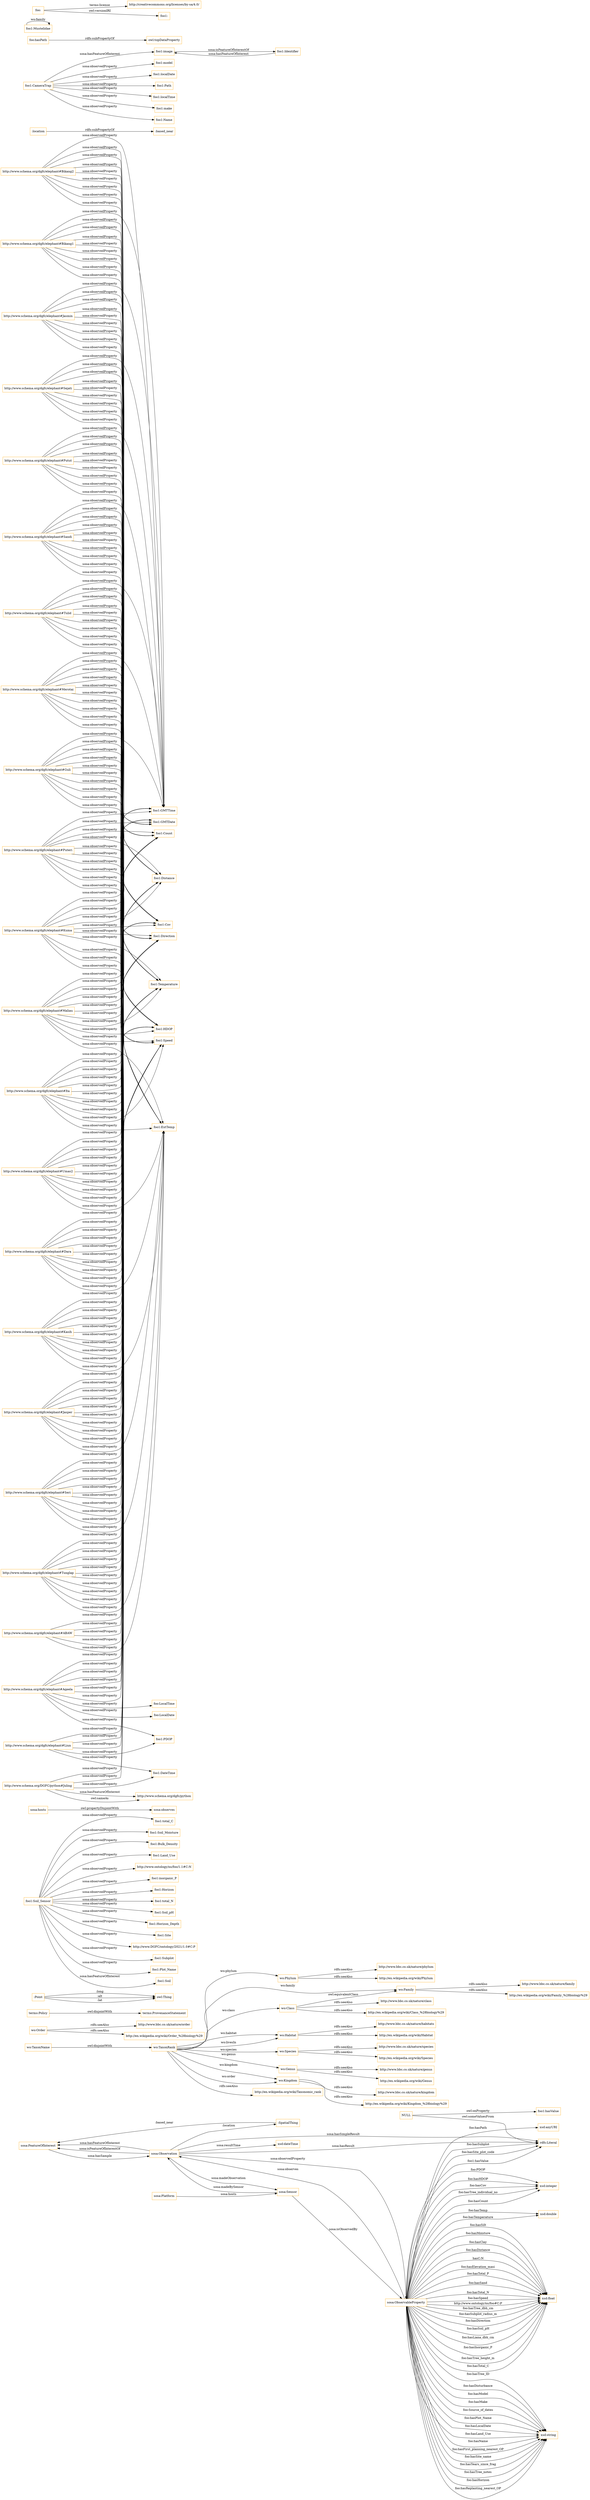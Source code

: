 digraph ar2dtool_diagram { 
rankdir=LR;
size="1501"
node [shape = rectangle, color="orange"]; "sosa:FeatureOfInterest" "wo:Phylum" "wo:Order" "wo:Family" "wo:Habitat" "terms:Policy" "sosa:Platform" ":SpatialThing" "sosa:Observation" "terms:ProvenanceStatement" "wo:TaxonName" "sosa:ObservableProperty" "wo:Species" "sosa:Sensor" "wo:TaxonRank" "wo:Genus" "wo:Class" ":Point" "wo:Kingdom" ; /*classes style*/
	"foo1:Soil_Sensor" -> "foo1:total_C" [ label = "sosa:observedProperty" ];
	"foo1:Soil_Sensor" -> "foo1:Soil_Moisture" [ label = "sosa:observedProperty" ];
	"foo1:Soil_Sensor" -> "foo1:Bulk_Density" [ label = "sosa:observedProperty" ];
	"foo1:Soil_Sensor" -> "foo1:Land_Use" [ label = "sosa:observedProperty" ];
	"foo1:Soil_Sensor" -> "http://www.ontology/ns/foo/1.1#C:N" [ label = "sosa:observedProperty" ];
	"foo1:Soil_Sensor" -> "foo1:inorganic_P" [ label = "sosa:observedProperty" ];
	"foo1:Soil_Sensor" -> "foo1:Horizon" [ label = "sosa:observedProperty" ];
	"foo1:Soil_Sensor" -> "foo1:total_N" [ label = "sosa:observedProperty" ];
	"foo1:Soil_Sensor" -> "foo1:Soil_pH" [ label = "sosa:observedProperty" ];
	"foo1:Soil_Sensor" -> "foo1:Horizon_Depth" [ label = "sosa:observedProperty" ];
	"foo1:Soil_Sensor" -> "foo1:Site" [ label = "sosa:observedProperty" ];
	"foo1:Soil_Sensor" -> "http://www.DGFC/ontology/2021/1.0#C:P" [ label = "sosa:observedProperty" ];
	"foo1:Soil_Sensor" -> "foo1:Subplot" [ label = "sosa:observedProperty" ];
	"foo1:Soil_Sensor" -> "foo1:Plot_Name" [ label = "sosa:observedProperty" ];
	"foo1:Soil_Sensor" -> "foo1:Soil" [ label = "sosa:hasFeatureOfInterest" ];
	"sosa:hosts" -> "sosa:observes" [ label = "owl:propertyDisjointWith" ];
	"wo:Kingdom" -> "http://www.bbc.co.uk/nature/kingdom" [ label = "rdfs:seeAlso" ];
	"wo:Kingdom" -> "http://en.wikipedia.org/wiki/Kingdom_%28biology%29" [ label = "rdfs:seeAlso" ];
	"http://www.schema.org/dgfc/elephant#Ita" -> "foo1:Distance" [ label = "sosa:observedProperty" ];
	"http://www.schema.org/dgfc/elephant#Ita" -> "foo1:GMTDate" [ label = "sosa:observedProperty" ];
	"http://www.schema.org/dgfc/elephant#Ita" -> "foo1:HDOP" [ label = "sosa:observedProperty" ];
	"http://www.schema.org/dgfc/elephant#Ita" -> "foo1:Cov" [ label = "sosa:observedProperty" ];
	"http://www.schema.org/dgfc/elephant#Ita" -> "foo1:ExtTemp" [ label = "sosa:observedProperty" ];
	"http://www.schema.org/dgfc/elephant#Ita" -> "foo1:Direction" [ label = "sosa:observedProperty" ];
	"http://www.schema.org/dgfc/elephant#Ita" -> "foo1:Count" [ label = "sosa:observedProperty" ];
	"http://www.schema.org/dgfc/elephant#Ita" -> "foo1:GMTTime" [ label = "sosa:observedProperty" ];
	"http://www.schema.org/dgfc/elephant#Ita" -> "foo1:Speed" [ label = "sosa:observedProperty" ];
	"http://www.schema.org/dgfc/elephant#Ita" -> "foo1:Temperature" [ label = "sosa:observedProperty" ];
	"http://www.schema.org/dgfc/elephant#Bikang2" -> "foo1:Speed" [ label = "sosa:observedProperty" ];
	"http://www.schema.org/dgfc/elephant#Bikang2" -> "foo1:Cov" [ label = "sosa:observedProperty" ];
	"http://www.schema.org/dgfc/elephant#Bikang2" -> "foo1:Count" [ label = "sosa:observedProperty" ];
	"http://www.schema.org/dgfc/elephant#Bikang2" -> "foo1:HDOP" [ label = "sosa:observedProperty" ];
	"http://www.schema.org/dgfc/elephant#Bikang2" -> "foo1:Direction" [ label = "sosa:observedProperty" ];
	"http://www.schema.org/dgfc/elephant#Bikang2" -> "foo1:Temperature" [ label = "sosa:observedProperty" ];
	"http://www.schema.org/dgfc/elephant#Bikang2" -> "foo1:GMTTime" [ label = "sosa:observedProperty" ];
	"http://www.schema.org/dgfc/elephant#Bikang2" -> "foo1:GMTDate" [ label = "sosa:observedProperty" ];
	"http://www.schema.org/dgfc/elephant#Bikang2" -> "foo1:Distance" [ label = "sosa:observedProperty" ];
	"http://www.schema.org/dgfc/elephant#Aqeela" -> "foo:LocalTime" [ label = "sosa:observedProperty" ];
	"http://www.schema.org/dgfc/elephant#Aqeela" -> "foo1:Direction" [ label = "sosa:observedProperty" ];
	"http://www.schema.org/dgfc/elephant#Aqeela" -> "foo1:PDOP" [ label = "sosa:observedProperty" ];
	"http://www.schema.org/dgfc/elephant#Aqeela" -> "foo1:Temperature" [ label = "sosa:observedProperty" ];
	"http://www.schema.org/dgfc/elephant#Aqeela" -> "foo1:HDOP" [ label = "sosa:observedProperty" ];
	"http://www.schema.org/dgfc/elephant#Aqeela" -> "foo:LocalDate" [ label = "sosa:observedProperty" ];
	"http://www.schema.org/dgfc/elephant#Aqeela" -> "foo1:Cov" [ label = "sosa:observedProperty" ];
	"http://www.schema.org/dgfc/elephant#Aqeela" -> "foo1:Distance" [ label = "sosa:observedProperty" ];
	"http://www.schema.org/dgfc/elephant#Aqeela" -> "foo1:Speed" [ label = "sosa:observedProperty" ];
	"http://www.schema.org/dgfc/elephant#ABAW" -> "foo1:Temperature" [ label = "sosa:observedProperty" ];
	"http://www.schema.org/dgfc/elephant#ABAW" -> "foo1:Speed" [ label = "sosa:observedProperty" ];
	"http://www.schema.org/dgfc/elephant#ABAW" -> "foo1:HDOP" [ label = "sosa:observedProperty" ];
	"http://www.schema.org/dgfc/elephant#ABAW" -> "foo1:ExtTemp" [ label = "sosa:observedProperty" ];
	"http://www.schema.org/dgfc/elephant#ABAW" -> "foo1:Cov" [ label = "sosa:observedProperty" ];
	"http://www.schema.org/dgfc/elephant#Merotai" -> "foo1:Direction" [ label = "sosa:observedProperty" ];
	"http://www.schema.org/dgfc/elephant#Merotai" -> "foo1:Temperature" [ label = "sosa:observedProperty" ];
	"http://www.schema.org/dgfc/elephant#Merotai" -> "foo1:Distance" [ label = "sosa:observedProperty" ];
	"http://www.schema.org/dgfc/elephant#Merotai" -> "foo1:GMTDate" [ label = "sosa:observedProperty" ];
	"http://www.schema.org/dgfc/elephant#Merotai" -> "foo1:Cov" [ label = "sosa:observedProperty" ];
	"http://www.schema.org/dgfc/elephant#Merotai" -> "foo1:GMTTime" [ label = "sosa:observedProperty" ];
	"http://www.schema.org/dgfc/elephant#Merotai" -> "foo1:HDOP" [ label = "sosa:observedProperty" ];
	"http://www.schema.org/dgfc/elephant#Merotai" -> "foo1:Speed" [ label = "sosa:observedProperty" ];
	"http://www.schema.org/dgfc/elephant#Merotai" -> "foo1:Count" [ label = "sosa:observedProperty" ];
	"http://www.schema.org/dgfc/elephant#Merotai" -> "foo1:ExtTemp" [ label = "sosa:observedProperty" ];
	"terms:Policy" -> "terms:ProvenanceStatement" [ label = "owl:disjointWith" ];
	"http://www.schema.org/dgfc/elephant#Sejati" -> "foo1:Speed" [ label = "sosa:observedProperty" ];
	"http://www.schema.org/dgfc/elephant#Sejati" -> "foo1:Cov" [ label = "sosa:observedProperty" ];
	"http://www.schema.org/dgfc/elephant#Sejati" -> "foo1:Direction" [ label = "sosa:observedProperty" ];
	"http://www.schema.org/dgfc/elephant#Sejati" -> "foo1:Temperature" [ label = "sosa:observedProperty" ];
	"http://www.schema.org/dgfc/elephant#Sejati" -> "foo1:Count" [ label = "sosa:observedProperty" ];
	"http://www.schema.org/dgfc/elephant#Sejati" -> "foo1:GMTTime" [ label = "sosa:observedProperty" ];
	"http://www.schema.org/dgfc/elephant#Sejati" -> "foo1:HDOP" [ label = "sosa:observedProperty" ];
	"http://www.schema.org/dgfc/elephant#Sejati" -> "foo1:Distance" [ label = "sosa:observedProperty" ];
	"http://www.schema.org/dgfc/elephant#Sejati" -> "foo1:GMTDate" [ label = "sosa:observedProperty" ];
	"http://www.schema.org/dgfc/elephant#Jasmin" -> "foo1:Direction" [ label = "sosa:observedProperty" ];
	"http://www.schema.org/dgfc/elephant#Jasmin" -> "foo1:Speed" [ label = "sosa:observedProperty" ];
	"http://www.schema.org/dgfc/elephant#Jasmin" -> "foo1:GMTTime" [ label = "sosa:observedProperty" ];
	"http://www.schema.org/dgfc/elephant#Jasmin" -> "foo1:Temperature" [ label = "sosa:observedProperty" ];
	"http://www.schema.org/dgfc/elephant#Jasmin" -> "foo1:Distance" [ label = "sosa:observedProperty" ];
	"http://www.schema.org/dgfc/elephant#Jasmin" -> "foo1:GMTDate" [ label = "sosa:observedProperty" ];
	"http://www.schema.org/dgfc/elephant#Jasmin" -> "foo1:HDOP" [ label = "sosa:observedProperty" ];
	"http://www.schema.org/dgfc/elephant#Jasmin" -> "foo1:Count" [ label = "sosa:observedProperty" ];
	"http://www.schema.org/dgfc/elephant#Jasmin" -> "foo1:Cov" [ label = "sosa:observedProperty" ];
	"http://www.schema.org/dgfc/elephant#Jasper" -> "foo1:Distance" [ label = "sosa:observedProperty" ];
	"http://www.schema.org/dgfc/elephant#Jasper" -> "foo1:Temperature" [ label = "sosa:observedProperty" ];
	"http://www.schema.org/dgfc/elephant#Jasper" -> "foo1:Cov" [ label = "sosa:observedProperty" ];
	"http://www.schema.org/dgfc/elephant#Jasper" -> "foo1:ExtTemp" [ label = "sosa:observedProperty" ];
	"http://www.schema.org/dgfc/elephant#Jasper" -> "foo1:GMTDate" [ label = "sosa:observedProperty" ];
	"http://www.schema.org/dgfc/elephant#Jasper" -> "foo1:GMTTime" [ label = "sosa:observedProperty" ];
	"http://www.schema.org/dgfc/elephant#Jasper" -> "foo1:Speed" [ label = "sosa:observedProperty" ];
	"http://www.schema.org/dgfc/elephant#Jasper" -> "foo1:HDOP" [ label = "sosa:observedProperty" ];
	"http://www.schema.org/dgfc/elephant#Jasper" -> "foo1:Direction" [ label = "sosa:observedProperty" ];
	"http://www.schema.org/dgfc/elephant#Jasper" -> "foo1:Count" [ label = "sosa:observedProperty" ];
	"http://www.schema.org/dgfc/elephant#Liun" -> "foo1:Temperature" [ label = "sosa:observedProperty" ];
	"http://www.schema.org/dgfc/elephant#Liun" -> "foo1:Speed" [ label = "sosa:observedProperty" ];
	"http://www.schema.org/dgfc/elephant#Liun" -> "foo1:PDOP" [ label = "sosa:observedProperty" ];
	"http://www.schema.org/dgfc/elephant#Liun" -> "foo1:Direction" [ label = "sosa:observedProperty" ];
	"http://www.schema.org/dgfc/elephant#Liun" -> "foo1:DateTime" [ label = "sosa:observedProperty" ];
	":location" -> ":based_near" [ label = "rdfs:subPropertyOf" ];
	"http://www.schema.org/dgfc/elephant#Tulid" -> "foo1:Temperature" [ label = "sosa:observedProperty" ];
	"http://www.schema.org/dgfc/elephant#Tulid" -> "foo1:Distance" [ label = "sosa:observedProperty" ];
	"http://www.schema.org/dgfc/elephant#Tulid" -> "foo1:Speed" [ label = "sosa:observedProperty" ];
	"http://www.schema.org/dgfc/elephant#Tulid" -> "foo1:Cov" [ label = "sosa:observedProperty" ];
	"http://www.schema.org/dgfc/elephant#Tulid" -> "foo1:Direction" [ label = "sosa:observedProperty" ];
	"http://www.schema.org/dgfc/elephant#Tulid" -> "foo1:GMTTime" [ label = "sosa:observedProperty" ];
	"http://www.schema.org/dgfc/elephant#Tulid" -> "foo1:GMTDate" [ label = "sosa:observedProperty" ];
	"http://www.schema.org/dgfc/elephant#Tulid" -> "foo1:ExtTemp" [ label = "sosa:observedProperty" ];
	"http://www.schema.org/dgfc/elephant#Tulid" -> "foo1:Count" [ label = "sosa:observedProperty" ];
	"http://www.schema.org/dgfc/elephant#Bikang1" -> "foo1:GMTDate" [ label = "sosa:observedProperty" ];
	"http://www.schema.org/dgfc/elephant#Bikang1" -> "foo1:Temperature" [ label = "sosa:observedProperty" ];
	"http://www.schema.org/dgfc/elephant#Bikang1" -> "foo1:Count" [ label = "sosa:observedProperty" ];
	"http://www.schema.org/dgfc/elephant#Bikang1" -> "foo1:HDOP" [ label = "sosa:observedProperty" ];
	"http://www.schema.org/dgfc/elephant#Bikang1" -> "foo1:GMTTime" [ label = "sosa:observedProperty" ];
	"http://www.schema.org/dgfc/elephant#Bikang1" -> "foo1:Direction" [ label = "sosa:observedProperty" ];
	"http://www.schema.org/dgfc/elephant#Bikang1" -> "foo1:Distance" [ label = "sosa:observedProperty" ];
	"http://www.schema.org/dgfc/elephant#Bikang1" -> "foo1:Speed" [ label = "sosa:observedProperty" ];
	"http://www.schema.org/dgfc/elephant#Bikang1" -> "foo1:Cov" [ label = "sosa:observedProperty" ];
	"foo1:image" -> "foo1:Identifier" [ label = "sosa:isFeatureOfInterestOf" ];
	"wo:Species" -> "http://www.bbc.co.uk/nature/species" [ label = "rdfs:seeAlso" ];
	"wo:Species" -> "http://en.wikipedia.org/wiki/Species" [ label = "rdfs:seeAlso" ];
	"http://www.schema.org/dgfc/elephant#Guli" -> "foo1:Distance" [ label = "sosa:observedProperty" ];
	"http://www.schema.org/dgfc/elephant#Guli" -> "foo1:Direction" [ label = "sosa:observedProperty" ];
	"http://www.schema.org/dgfc/elephant#Guli" -> "foo1:Speed" [ label = "sosa:observedProperty" ];
	"http://www.schema.org/dgfc/elephant#Guli" -> "foo1:HDOP" [ label = "sosa:observedProperty" ];
	"http://www.schema.org/dgfc/elephant#Guli" -> "foo1:Cov" [ label = "sosa:observedProperty" ];
	"http://www.schema.org/dgfc/elephant#Guli" -> "foo1:Temperature" [ label = "sosa:observedProperty" ];
	"http://www.schema.org/dgfc/elephant#Guli" -> "foo1:GMTTime" [ label = "sosa:observedProperty" ];
	"http://www.schema.org/dgfc/elephant#Guli" -> "foo1:Count" [ label = "sosa:observedProperty" ];
	"http://www.schema.org/dgfc/elephant#Guli" -> "foo1:GMTDate" [ label = "sosa:observedProperty" ];
	"http://www.schema.org/dgfc/elephant#Guli" -> "foo1:ExtTemp" [ label = "sosa:observedProperty" ];
	"http://www.schema.org/dgfc/elephant#Kasih" -> "foo1:Direction" [ label = "sosa:observedProperty" ];
	"http://www.schema.org/dgfc/elephant#Kasih" -> "foo1:GMTTime" [ label = "sosa:observedProperty" ];
	"http://www.schema.org/dgfc/elephant#Kasih" -> "foo1:HDOP" [ label = "sosa:observedProperty" ];
	"http://www.schema.org/dgfc/elephant#Kasih" -> "foo1:Speed" [ label = "sosa:observedProperty" ];
	"http://www.schema.org/dgfc/elephant#Kasih" -> "foo1:Distance" [ label = "sosa:observedProperty" ];
	"http://www.schema.org/dgfc/elephant#Kasih" -> "foo1:Count" [ label = "sosa:observedProperty" ];
	"http://www.schema.org/dgfc/elephant#Kasih" -> "foo1:GMTDate" [ label = "sosa:observedProperty" ];
	"http://www.schema.org/dgfc/elephant#Kasih" -> "foo1:Temperature" [ label = "sosa:observedProperty" ];
	"http://www.schema.org/dgfc/elephant#Kasih" -> "foo1:ExtTemp" [ label = "sosa:observedProperty" ];
	"http://www.schema.org/dgfc/elephant#Kasih" -> "foo1:Cov" [ label = "sosa:observedProperty" ];
	"foo:hasPath" -> "owl:topDataProperty" [ label = "rdfs:subPropertyOf" ];
	"http://www.schema.org/DGFC/python#Juling" -> "foo1:Speed" [ label = "sosa:observedProperty" ];
	"http://www.schema.org/DGFC/python#Juling" -> "foo1:HDOP" [ label = "sosa:observedProperty" ];
	"http://www.schema.org/DGFC/python#Juling" -> "foo1:DateTime" [ label = "sosa:observedProperty" ];
	"http://www.schema.org/DGFC/python#Juling" -> "http://www.schema.org/dgfc/python" [ label = "sosa:hasFeatureOfInterest" ];
	"http://www.schema.org/DGFC/python#Juling" -> "http://www.schema.org/dgfc/python" [ label = "owl:sameAs" ];
	"foo1:Mustelidae" -> "foo1:Mustelidae" [ label = "wo:family" ];
	"wo:Phylum" -> "http://www.bbc.co.uk/nature/phylum" [ label = "rdfs:seeAlso" ];
	"wo:Phylum" -> "http://en.wikipedia.org/wiki/Phylum" [ label = "rdfs:seeAlso" ];
	"http://www.schema.org/dgfc/elephant#Sandi" -> "foo1:GMTDate" [ label = "sosa:observedProperty" ];
	"http://www.schema.org/dgfc/elephant#Sandi" -> "foo1:ExtTemp" [ label = "sosa:observedProperty" ];
	"http://www.schema.org/dgfc/elephant#Sandi" -> "foo1:HDOP" [ label = "sosa:observedProperty" ];
	"http://www.schema.org/dgfc/elephant#Sandi" -> "foo1:Temperature" [ label = "sosa:observedProperty" ];
	"http://www.schema.org/dgfc/elephant#Sandi" -> "foo1:GMTTime" [ label = "sosa:observedProperty" ];
	"http://www.schema.org/dgfc/elephant#Sandi" -> "foo1:Cov" [ label = "sosa:observedProperty" ];
	"http://www.schema.org/dgfc/elephant#Sandi" -> "foo1:Count" [ label = "sosa:observedProperty" ];
	"http://www.schema.org/dgfc/elephant#Sandi" -> "foo1:Distance" [ label = "sosa:observedProperty" ];
	"http://www.schema.org/dgfc/elephant#Sandi" -> "foo1:Speed" [ label = "sosa:observedProperty" ];
	"http://www.schema.org/dgfc/elephant#Sandi" -> "foo1:Direction" [ label = "sosa:observedProperty" ];
	"NULL" -> "rdfs:Literal" [ label = "owl:someValuesFrom" ];
	"NULL" -> "foo1:hasValue" [ label = "owl:onProperty" ];
	"foo1:Identifier" -> "foo1:image" [ label = "sosa:hasFeatureOfInterest" ];
	"foo1:CameraTrap" -> "foo1:model" [ label = "sosa:observedProperty" ];
	"foo1:CameraTrap" -> "foo1:localDate" [ label = "sosa:observedProperty" ];
	"foo1:CameraTrap" -> "foo1:Path" [ label = "sosa:observedProperty" ];
	"foo1:CameraTrap" -> "foo1:localTime" [ label = "sosa:observedProperty" ];
	"foo1:CameraTrap" -> "foo1:make" [ label = "sosa:observedProperty" ];
	"foo1:CameraTrap" -> "foo1:Name" [ label = "sosa:observedProperty" ];
	"foo1:CameraTrap" -> "foo1:image" [ label = "sosa:hasFeatureOfInterest" ];
	"wo:Order" -> "http://www.bbc.co.uk/nature/order" [ label = "rdfs:seeAlso" ];
	"wo:Order" -> "http://en.wikipedia.org/wiki/Order_%28biology%29" [ label = "rdfs:seeAlso" ];
	"http://www.schema.org/dgfc/elephant#Maliau" -> "foo1:Count" [ label = "sosa:observedProperty" ];
	"http://www.schema.org/dgfc/elephant#Maliau" -> "foo1:Distance" [ label = "sosa:observedProperty" ];
	"http://www.schema.org/dgfc/elephant#Maliau" -> "foo1:GMTTime" [ label = "sosa:observedProperty" ];
	"http://www.schema.org/dgfc/elephant#Maliau" -> "foo1:GMTDate" [ label = "sosa:observedProperty" ];
	"http://www.schema.org/dgfc/elephant#Maliau" -> "foo1:Direction" [ label = "sosa:observedProperty" ];
	"http://www.schema.org/dgfc/elephant#Maliau" -> "foo1:Temperature" [ label = "sosa:observedProperty" ];
	"http://www.schema.org/dgfc/elephant#Maliau" -> "foo1:ExtTemp" [ label = "sosa:observedProperty" ];
	"http://www.schema.org/dgfc/elephant#Maliau" -> "foo1:Speed" [ label = "sosa:observedProperty" ];
	"http://www.schema.org/dgfc/elephant#Maliau" -> "foo1:Cov" [ label = "sosa:observedProperty" ];
	"http://www.schema.org/dgfc/elephant#Maliau" -> "foo1:HDOP" [ label = "sosa:observedProperty" ];
	"http://www.schema.org/dgfc/elephant#Umas2" -> "foo1:GMTTime" [ label = "sosa:observedProperty" ];
	"http://www.schema.org/dgfc/elephant#Umas2" -> "foo1:ExtTemp" [ label = "sosa:observedProperty" ];
	"http://www.schema.org/dgfc/elephant#Umas2" -> "foo1:Speed" [ label = "sosa:observedProperty" ];
	"http://www.schema.org/dgfc/elephant#Umas2" -> "foo1:Direction" [ label = "sosa:observedProperty" ];
	"http://www.schema.org/dgfc/elephant#Umas2" -> "foo1:GMTDate" [ label = "sosa:observedProperty" ];
	"http://www.schema.org/dgfc/elephant#Umas2" -> "foo1:Cov" [ label = "sosa:observedProperty" ];
	"http://www.schema.org/dgfc/elephant#Umas2" -> "foo1:Count" [ label = "sosa:observedProperty" ];
	"http://www.schema.org/dgfc/elephant#Umas2" -> "foo1:Temperature" [ label = "sosa:observedProperty" ];
	"http://www.schema.org/dgfc/elephant#Umas2" -> "foo1:Distance" [ label = "sosa:observedProperty" ];
	"http://www.schema.org/dgfc/elephant#Umas2" -> "foo1:HDOP" [ label = "sosa:observedProperty" ];
	"wo:Class" -> "http://www.bbc.co.uk/nature/class" [ label = "rdfs:seeAlso" ];
	"wo:Class" -> "wo:Family" [ label = "owl:equivalentClass" ];
	"wo:Class" -> "http://en.wikipedia.org/wiki/Class_%28biology%29" [ label = "rdfs:seeAlso" ];
	"http://www.schema.org/dgfc/elephant#Putut" -> "foo1:Speed" [ label = "sosa:observedProperty" ];
	"http://www.schema.org/dgfc/elephant#Putut" -> "foo1:GMTDate" [ label = "sosa:observedProperty" ];
	"http://www.schema.org/dgfc/elephant#Putut" -> "foo1:Count" [ label = "sosa:observedProperty" ];
	"http://www.schema.org/dgfc/elephant#Putut" -> "foo1:GMTTime" [ label = "sosa:observedProperty" ];
	"http://www.schema.org/dgfc/elephant#Putut" -> "foo1:Cov" [ label = "sosa:observedProperty" ];
	"http://www.schema.org/dgfc/elephant#Putut" -> "foo1:Temperature" [ label = "sosa:observedProperty" ];
	"http://www.schema.org/dgfc/elephant#Putut" -> "foo1:Distance" [ label = "sosa:observedProperty" ];
	"http://www.schema.org/dgfc/elephant#Putut" -> "foo1:HDOP" [ label = "sosa:observedProperty" ];
	"http://www.schema.org/dgfc/elephant#Putut" -> "foo1:Direction" [ label = "sosa:observedProperty" ];
	"wo:Family" -> "http://www.bbc.co.uk/nature/family" [ label = "rdfs:seeAlso" ];
	"wo:Family" -> "http://en.wikipedia.org/wiki/Family_%28biology%29" [ label = "rdfs:seeAlso" ];
	"http://www.schema.org/dgfc/elephant#Tunglap" -> "foo1:GMTDate" [ label = "sosa:observedProperty" ];
	"http://www.schema.org/dgfc/elephant#Tunglap" -> "foo1:Temperature" [ label = "sosa:observedProperty" ];
	"http://www.schema.org/dgfc/elephant#Tunglap" -> "foo1:Count" [ label = "sosa:observedProperty" ];
	"http://www.schema.org/dgfc/elephant#Tunglap" -> "foo1:ExtTemp" [ label = "sosa:observedProperty" ];
	"http://www.schema.org/dgfc/elephant#Tunglap" -> "foo1:Cov" [ label = "sosa:observedProperty" ];
	"http://www.schema.org/dgfc/elephant#Tunglap" -> "foo1:Speed" [ label = "sosa:observedProperty" ];
	"http://www.schema.org/dgfc/elephant#Tunglap" -> "foo1:GMTTime" [ label = "sosa:observedProperty" ];
	"http://www.schema.org/dgfc/elephant#Tunglap" -> "foo1:HDOP" [ label = "sosa:observedProperty" ];
	"http://www.schema.org/dgfc/elephant#Tunglap" -> "foo1:Distance" [ label = "sosa:observedProperty" ];
	"http://www.schema.org/dgfc/elephant#Tunglap" -> "foo1:Direction" [ label = "sosa:observedProperty" ];
	"wo:Habitat" -> "http://www.bbc.co.uk/nature/habitats" [ label = "rdfs:seeAlso" ];
	"wo:Habitat" -> "http://en.wikipedia.org/wiki/Habitat" [ label = "rdfs:seeAlso" ];
	"http://www.schema.org/dgfc/elephant#Puteri" -> "foo1:Speed" [ label = "sosa:observedProperty" ];
	"http://www.schema.org/dgfc/elephant#Puteri" -> "foo1:Temperature" [ label = "sosa:observedProperty" ];
	"http://www.schema.org/dgfc/elephant#Puteri" -> "foo1:GMTDate" [ label = "sosa:observedProperty" ];
	"http://www.schema.org/dgfc/elephant#Puteri" -> "foo1:HDOP" [ label = "sosa:observedProperty" ];
	"http://www.schema.org/dgfc/elephant#Puteri" -> "foo1:Cov" [ label = "sosa:observedProperty" ];
	"http://www.schema.org/dgfc/elephant#Puteri" -> "foo1:Direction" [ label = "sosa:observedProperty" ];
	"http://www.schema.org/dgfc/elephant#Puteri" -> "foo1:Distance" [ label = "sosa:observedProperty" ];
	"http://www.schema.org/dgfc/elephant#Puteri" -> "foo1:GMTTime" [ label = "sosa:observedProperty" ];
	"http://www.schema.org/dgfc/elephant#Puteri" -> "foo1:ExtTemp" [ label = "sosa:observedProperty" ];
	"http://www.schema.org/dgfc/elephant#Puteri" -> "foo1:Count" [ label = "sosa:observedProperty" ];
	"wo:TaxonName" -> "wo:TaxonRank" [ label = "owl:disjointWith" ];
	"http://www.schema.org/dgfc/elephant#Dara" -> "foo1:Distance" [ label = "sosa:observedProperty" ];
	"http://www.schema.org/dgfc/elephant#Dara" -> "foo1:Direction" [ label = "sosa:observedProperty" ];
	"http://www.schema.org/dgfc/elephant#Dara" -> "foo1:Count" [ label = "sosa:observedProperty" ];
	"http://www.schema.org/dgfc/elephant#Dara" -> "foo1:GMTDate" [ label = "sosa:observedProperty" ];
	"http://www.schema.org/dgfc/elephant#Dara" -> "foo1:HDOP" [ label = "sosa:observedProperty" ];
	"http://www.schema.org/dgfc/elephant#Dara" -> "foo1:ExtTemp" [ label = "sosa:observedProperty" ];
	"http://www.schema.org/dgfc/elephant#Dara" -> "foo1:GMTTime" [ label = "sosa:observedProperty" ];
	"http://www.schema.org/dgfc/elephant#Dara" -> "foo1:Temperature" [ label = "sosa:observedProperty" ];
	"http://www.schema.org/dgfc/elephant#Dara" -> "foo1:Cov" [ label = "sosa:observedProperty" ];
	"http://www.schema.org/dgfc/elephant#Dara" -> "foo1:Speed" [ label = "sosa:observedProperty" ];
	"foo:" -> "http://creativecommons.org/licenses/by-sa/4.0/" [ label = "terms:license" ];
	"foo:" -> "foo1:" [ label = "owl:versionIRI" ];
	"http://www.schema.org/dgfc/elephant#Kuma" -> "foo1:GMTTime" [ label = "sosa:observedProperty" ];
	"http://www.schema.org/dgfc/elephant#Kuma" -> "foo1:Cov" [ label = "sosa:observedProperty" ];
	"http://www.schema.org/dgfc/elephant#Kuma" -> "foo1:Count" [ label = "sosa:observedProperty" ];
	"http://www.schema.org/dgfc/elephant#Kuma" -> "foo1:Distance" [ label = "sosa:observedProperty" ];
	"http://www.schema.org/dgfc/elephant#Kuma" -> "foo1:Direction" [ label = "sosa:observedProperty" ];
	"http://www.schema.org/dgfc/elephant#Kuma" -> "foo1:Temperature" [ label = "sosa:observedProperty" ];
	"http://www.schema.org/dgfc/elephant#Kuma" -> "foo1:GMTDate" [ label = "sosa:observedProperty" ];
	"http://www.schema.org/dgfc/elephant#Kuma" -> "foo1:Speed" [ label = "sosa:observedProperty" ];
	"http://www.schema.org/dgfc/elephant#Kuma" -> "foo1:HDOP" [ label = "sosa:observedProperty" ];
	"http://www.schema.org/dgfc/elephant#Kuma" -> "foo1:ExtTemp" [ label = "sosa:observedProperty" ];
	"wo:TaxonRank" -> "http://en.wikipedia.org/wiki/Taxonomic_rank" [ label = "rdfs:seeAlso" ];
	"http://www.schema.org/dgfc/elephant#Seri" -> "foo1:Speed" [ label = "sosa:observedProperty" ];
	"http://www.schema.org/dgfc/elephant#Seri" -> "foo1:Cov" [ label = "sosa:observedProperty" ];
	"http://www.schema.org/dgfc/elephant#Seri" -> "foo1:Count" [ label = "sosa:observedProperty" ];
	"http://www.schema.org/dgfc/elephant#Seri" -> "foo1:Distance" [ label = "sosa:observedProperty" ];
	"http://www.schema.org/dgfc/elephant#Seri" -> "foo1:HDOP" [ label = "sosa:observedProperty" ];
	"http://www.schema.org/dgfc/elephant#Seri" -> "foo1:ExtTemp" [ label = "sosa:observedProperty" ];
	"http://www.schema.org/dgfc/elephant#Seri" -> "foo1:GMTTime" [ label = "sosa:observedProperty" ];
	"http://www.schema.org/dgfc/elephant#Seri" -> "foo1:Temperature" [ label = "sosa:observedProperty" ];
	"http://www.schema.org/dgfc/elephant#Seri" -> "foo1:GMTDate" [ label = "sosa:observedProperty" ];
	"http://www.schema.org/dgfc/elephant#Seri" -> "foo1:Direction" [ label = "sosa:observedProperty" ];
	"wo:Genus" -> "http://www.bbc.co.uk/nature/genus" [ label = "rdfs:seeAlso" ];
	"wo:Genus" -> "http://en.wikipedia.org/wiki/Genus" [ label = "rdfs:seeAlso" ];
	"sosa:ObservableProperty" -> "xsd:float" [ label = "foo:hasDistance" ];
	":Point" -> "owl:Thing" [ label = ":long" ];
	"sosa:ObservableProperty" -> "xsd:string" [ label = "foo:hasName" ];
	"wo:TaxonRank" -> "wo:Habitat" [ label = "wo:habitat" ];
	"sosa:ObservableProperty" -> "xsd:float" [ label = "hasC:N" ];
	"sosa:ObservableProperty" -> "xsd:integer" [ label = "foo:hasTree_individual_no" ];
	"sosa:ObservableProperty" -> "xsd:float" [ label = "foo:hasElevation_masi" ];
	"sosa:ObservableProperty" -> "rdfs:Literal" [ label = "foo:hasSite_plot_code" ];
	"sosa:ObservableProperty" -> "xsd:float" [ label = "foo:hasTotal_P" ];
	"sosa:ObservableProperty" -> "xsd:float" [ label = "foo:hasSand" ];
	"sosa:ObservableProperty" -> "xsd:string" [ label = "foo:hasFirst_planning_nearest_OP" ];
	"sosa:ObservableProperty" -> "xsd:string" [ label = "foo:hasSite_name" ];
	"sosa:ObservableProperty" -> "xsd:float" [ label = "foo:hasTotal_N" ];
	"sosa:ObservableProperty" -> "xsd:string" [ label = "foo:hasYears_since_frag" ];
	"sosa:ObservableProperty" -> "rdfs:Literal" [ label = "foo1:hasValue" ];
	"sosa:ObservableProperty" -> "xsd:string" [ label = "foo:hasTree_notes" ];
	"sosa:ObservableProperty" -> "xsd:float" [ label = "foo:hasSpeed" ];
	"sosa:ObservableProperty" -> "xsd:float" [ label = "http://www.ontology/ns/foo#C:P" ];
	"sosa:ObservableProperty" -> "xsd:float" [ label = "foo:hasTree_dbh_cm" ];
	"sosa:Observation" -> "sosa:FeatureOfInterest" [ label = "sosa:hasFeatureOfInterest" ];
	"sosa:Observation" -> "rdfs:Literal" [ label = "sosa:hasSimpleResult" ];
	"sosa:Observation" -> "xsd:dateTime" [ label = "sosa:resultTime" ];
	"sosa:ObservableProperty" -> "xsd:float" [ label = "foo:hasSubplot_radius_m" ];
	"sosa:ObservableProperty" -> "xsd:float" [ label = "foo:hasDirection" ];
	"sosa:ObservableProperty" -> "xsd:float" [ label = "foo:hasSoil_pH" ];
	"sosa:ObservableProperty" -> "xsd:string" [ label = "foo:hasHorizon" ];
	"sosa:ObservableProperty" -> "xsd:float" [ label = "foo:hasLiana_dbh_cm" ];
	"sosa:FeatureOfInterest" -> "sosa:Observation" [ label = "sosa:hasSample" ];
	":SpatialThing" -> "sosa:FeatureOfInterest" [ label = ":based_near" ];
	"sosa:ObservableProperty" -> "xsd:string" [ label = "foo:hasReplanting_nearest_OP" ];
	"sosa:Observation" -> "sosa:Sensor" [ label = "sosa:madeObservation" ];
	"sosa:ObservableProperty" -> "xsd:anyURI" [ label = "foo:hasPath" ];
	"sosa:Platform" -> "sosa:Sensor" [ label = "sosa:hosts" ];
	"sosa:ObservableProperty" -> "xsd:integer" [ label = "foo:hasCount" ];
	"sosa:ObservableProperty" -> "xsd:integer" [ label = "foo:PDOP" ];
	"sosa:ObservableProperty" -> "xsd:string" [ label = "foo:hasTree_ID" ];
	"sosa:ObservableProperty" -> "xsd:double" [ label = "foo:hasTemp" ];
	"sosa:ObservableProperty" -> "xsd:float" [ label = "foo:hasInorganic_P" ];
	"sosa:ObservableProperty" -> "xsd:string" [ label = "foo:hasDisturbance" ];
	"sosa:Observation" -> "rdfs:Literal" [ label = "sosa:hasResult" ];
	"sosa:Sensor" -> "sosa:ObservableProperty" [ label = "sosa:isObservedBy" ];
	"sosa:Observation" -> "sosa:ObservableProperty" [ label = "sosa:observedProperty" ];
	"sosa:ObservableProperty" -> "xsd:integer" [ label = "foo:hasHDOP" ];
	":Point" -> "owl:Thing" [ label = ":alt" ];
	"wo:TaxonRank" -> "wo:Genus" [ label = "wo:genus" ];
	"sosa:ObservableProperty" -> "xsd:string" [ label = "foo:hasModel" ];
	"sosa:ObservableProperty" -> "sosa:Observation" [ label = "sosa:observes" ];
	"wo:TaxonRank" -> "wo:Phylum" [ label = "wo:phylum" ];
	"sosa:ObservableProperty" -> "xsd:float" [ label = "foo:hasTree_height_m" ];
	"sosa:Sensor" -> "sosa:Observation" [ label = "sosa:madeBySensor" ];
	"wo:TaxonRank" -> "wo:Family" [ label = "wo:family" ];
	"sosa:ObservableProperty" -> "xsd:string" [ label = "foo:hasMake" ];
	"sosa:ObservableProperty" -> "xsd:float" [ label = "foo:hasTotal_C" ];
	"sosa:ObservableProperty" -> "xsd:integer" [ label = "foo:hasCov" ];
	":Point" -> "owl:Thing" [ label = ":lat" ];
	"sosa:Observation" -> ":SpatialThing" [ label = ":location" ];
	"sosa:ObservableProperty" -> "xsd:string" [ label = "foo:Source_of_dates" ];
	"sosa:ObservableProperty" -> "rdfs:Literal" [ label = "foo:hasSubplot" ];
	"wo:TaxonRank" -> "wo:Kingdom" [ label = "wo:kingdom" ];
	"sosa:ObservableProperty" -> "xsd:string" [ label = "foo:hasPlot_Name" ];
	"sosa:ObservableProperty" -> "xsd:float" [ label = "foo:hasSilt" ];
	"sosa:ObservableProperty" -> "xsd:string" [ label = "foo:hasLocalDate" ];
	"sosa:ObservableProperty" -> "xsd:double" [ label = "foo:hasTemperature" ];
	"wo:TaxonRank" -> "wo:Species" [ label = "wo:species" ];
	"wo:TaxonRank" -> "wo:Habitat" [ label = "wo:livesIn" ];
	"sosa:ObservableProperty" -> "xsd:string" [ label = "foo:hasLand_Use" ];
	"sosa:Observation" -> "sosa:FeatureOfInterest" [ label = "sosa:isFeatureOfInterestOf" ];
	"sosa:ObservableProperty" -> "xsd:float" [ label = "foo:hasMoisture" ];
	"wo:TaxonRank" -> "wo:Kingdom" [ label = "wo:order" ];
	"wo:TaxonRank" -> "wo:Class" [ label = "wo:class" ];
	"sosa:ObservableProperty" -> "xsd:float" [ label = "foo:hasClay" ];

}
